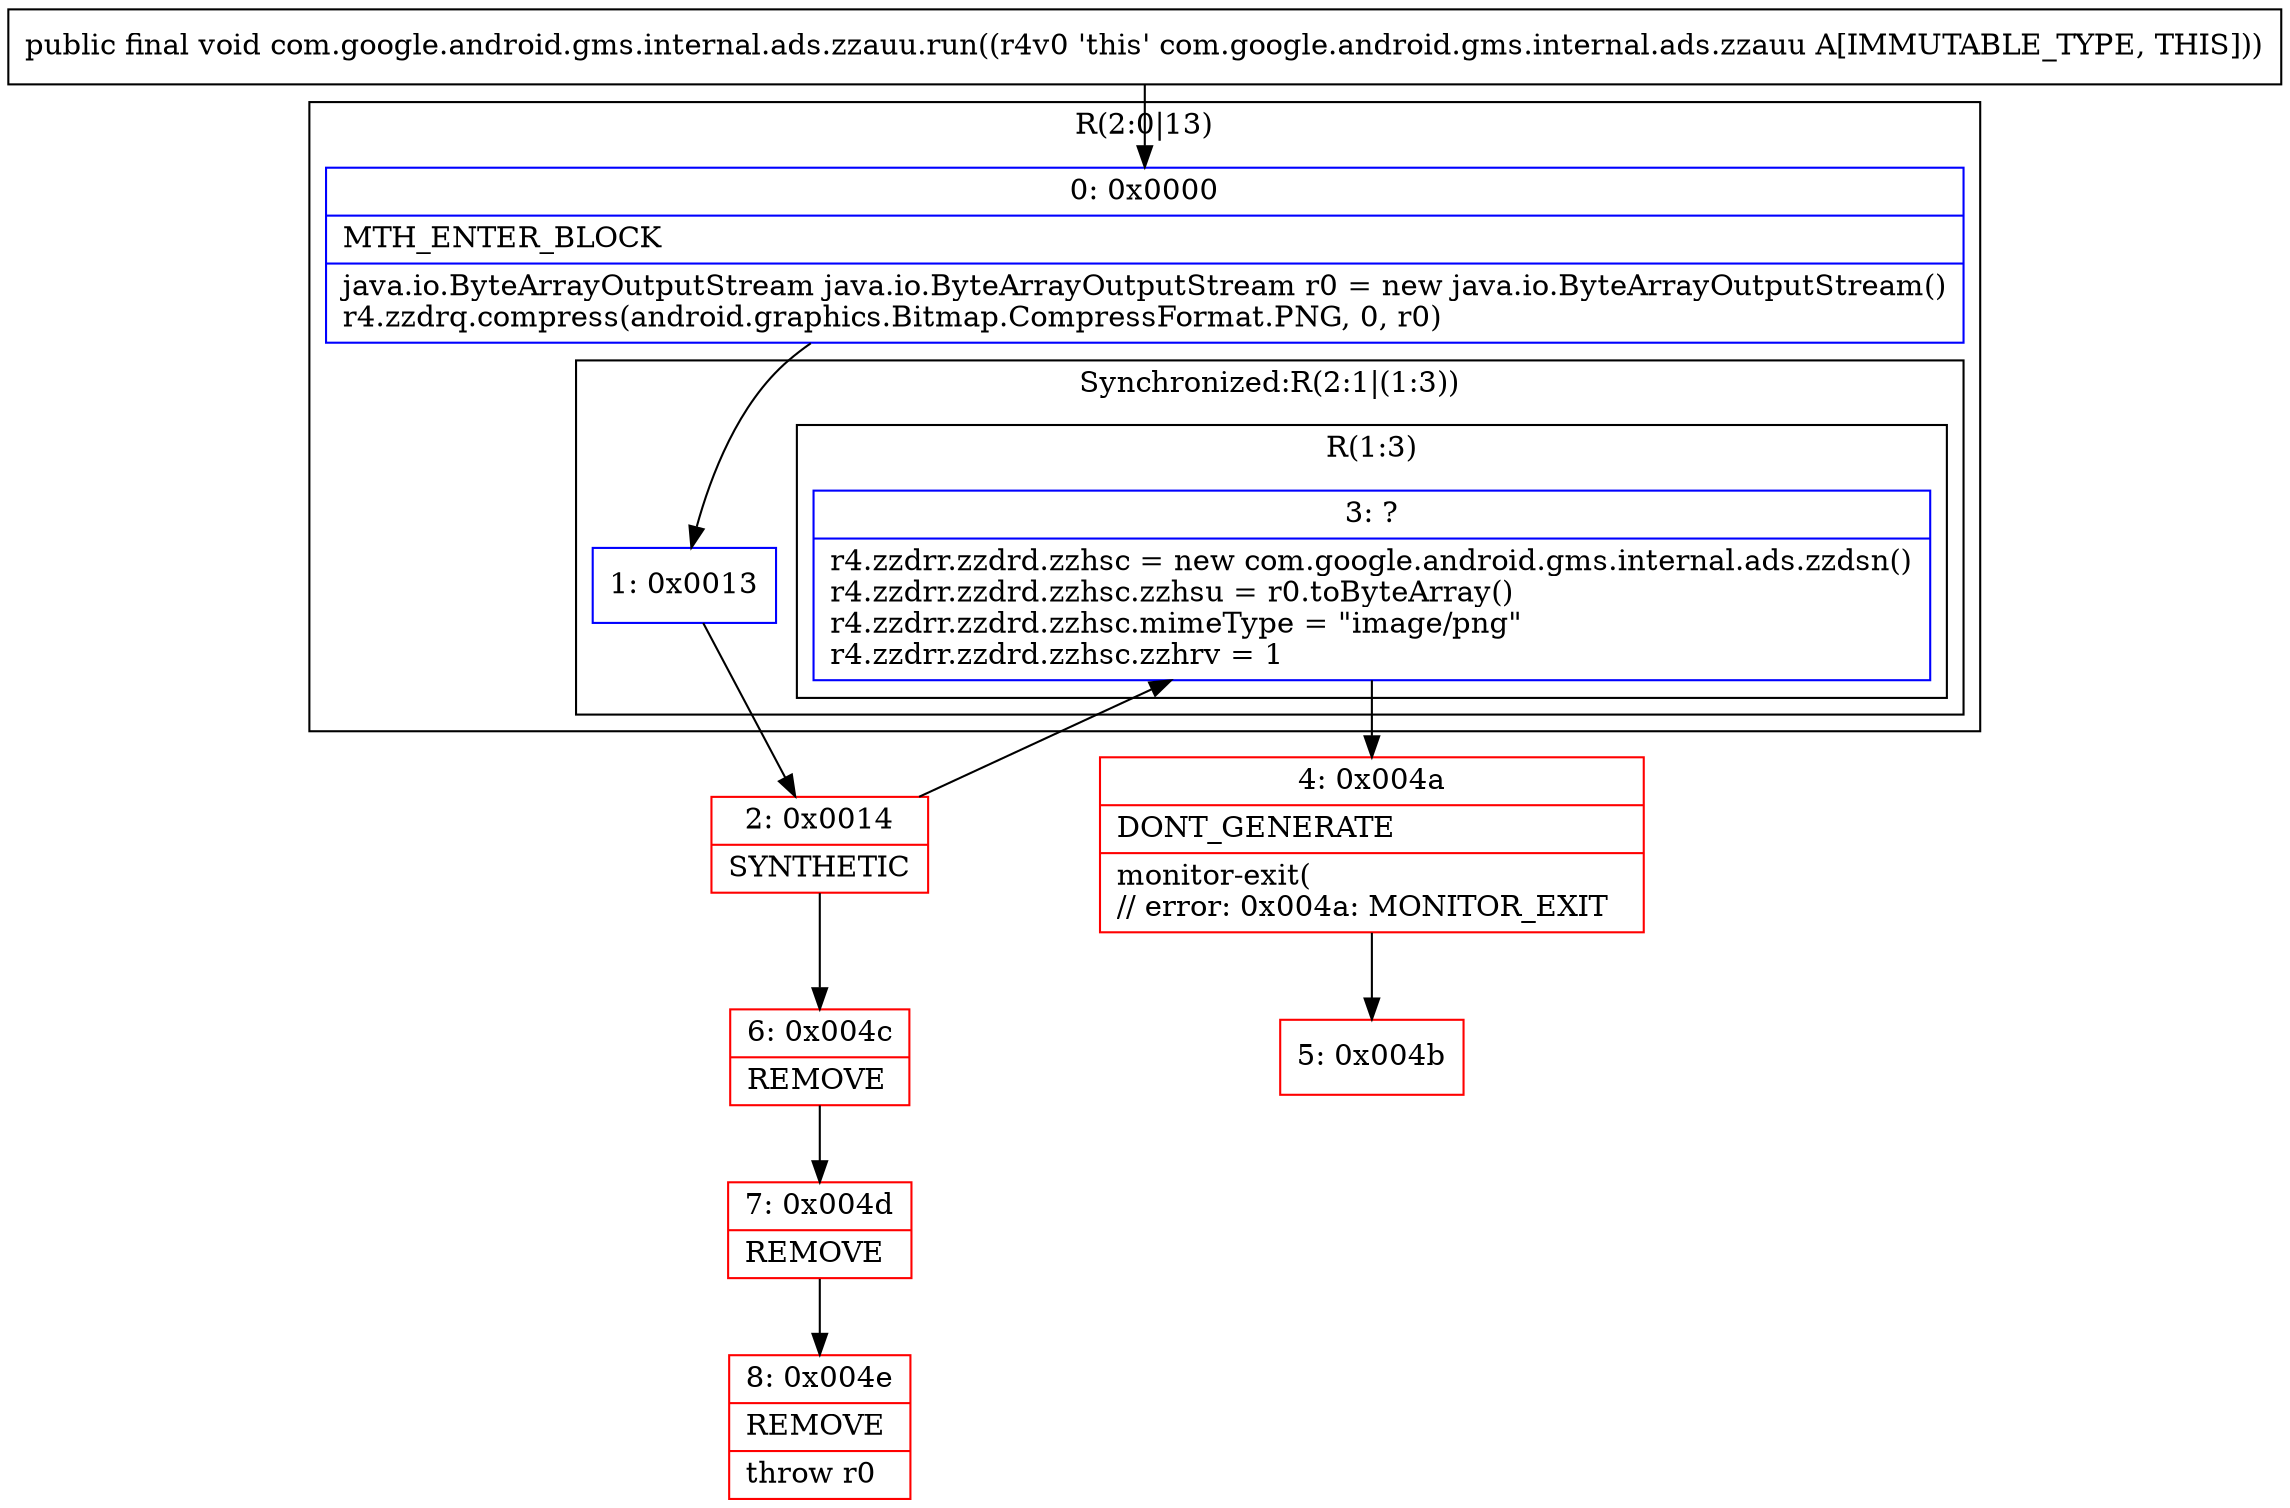 digraph "CFG forcom.google.android.gms.internal.ads.zzauu.run()V" {
subgraph cluster_Region_86619102 {
label = "R(2:0|13)";
node [shape=record,color=blue];
Node_0 [shape=record,label="{0\:\ 0x0000|MTH_ENTER_BLOCK\l|java.io.ByteArrayOutputStream java.io.ByteArrayOutputStream r0 = new java.io.ByteArrayOutputStream()\lr4.zzdrq.compress(android.graphics.Bitmap.CompressFormat.PNG, 0, r0)\l}"];
subgraph cluster_SynchronizedRegion_591067791 {
label = "Synchronized:R(2:1|(1:3))";
node [shape=record,color=blue];
Node_1 [shape=record,label="{1\:\ 0x0013}"];
subgraph cluster_Region_393025268 {
label = "R(1:3)";
node [shape=record,color=blue];
Node_3 [shape=record,label="{3\:\ ?|r4.zzdrr.zzdrd.zzhsc = new com.google.android.gms.internal.ads.zzdsn()\lr4.zzdrr.zzdrd.zzhsc.zzhsu = r0.toByteArray()\lr4.zzdrr.zzdrd.zzhsc.mimeType = \"image\/png\"\lr4.zzdrr.zzdrd.zzhsc.zzhrv = 1\l}"];
}
}
}
Node_2 [shape=record,color=red,label="{2\:\ 0x0014|SYNTHETIC\l}"];
Node_4 [shape=record,color=red,label="{4\:\ 0x004a|DONT_GENERATE\l|monitor\-exit(\l\/\/ error: 0x004a: MONITOR_EXIT  \l}"];
Node_5 [shape=record,color=red,label="{5\:\ 0x004b}"];
Node_6 [shape=record,color=red,label="{6\:\ 0x004c|REMOVE\l}"];
Node_7 [shape=record,color=red,label="{7\:\ 0x004d|REMOVE\l}"];
Node_8 [shape=record,color=red,label="{8\:\ 0x004e|REMOVE\l|throw r0\l}"];
MethodNode[shape=record,label="{public final void com.google.android.gms.internal.ads.zzauu.run((r4v0 'this' com.google.android.gms.internal.ads.zzauu A[IMMUTABLE_TYPE, THIS])) }"];
MethodNode -> Node_0;
Node_0 -> Node_1;
Node_1 -> Node_2;
Node_3 -> Node_4;
Node_2 -> Node_3;
Node_2 -> Node_6;
Node_4 -> Node_5;
Node_6 -> Node_7;
Node_7 -> Node_8;
}

